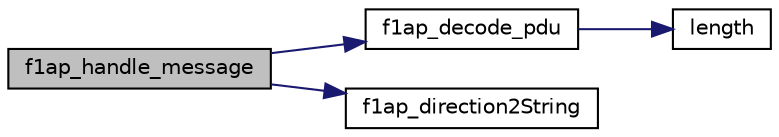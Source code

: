 digraph "f1ap_handle_message"
{
 // LATEX_PDF_SIZE
  edge [fontname="Helvetica",fontsize="10",labelfontname="Helvetica",labelfontsize="10"];
  node [fontname="Helvetica",fontsize="10",shape=record];
  rankdir="LR";
  Node1 [label="f1ap_handle_message",height=0.2,width=0.4,color="black", fillcolor="grey75", style="filled", fontcolor="black",tooltip=" "];
  Node1 -> Node2 [color="midnightblue",fontsize="10",style="solid",fontname="Helvetica"];
  Node2 [label="f1ap_decode_pdu",height=0.2,width=0.4,color="black", fillcolor="white", style="filled",URL="$f1ap__decoder_8c.html#a4096a7dd68f922a61cd209e11fc0cee4",tooltip=" "];
  Node2 -> Node3 [color="midnightblue",fontsize="10",style="solid",fontname="Helvetica"];
  Node3 [label="length",height=0.2,width=0.4,color="black", fillcolor="white", style="filled",URL="$UTIL_2OMG_2common_8c.html#a587e0ad0d0cc2677421231a08c3a614b",tooltip="Helper function to return the length of a string."];
  Node1 -> Node4 [color="midnightblue",fontsize="10",style="solid",fontname="Helvetica"];
  Node4 [label="f1ap_direction2String",height=0.2,width=0.4,color="black", fillcolor="white", style="filled",URL="$f1ap__handlers_8c.html#a7dde6578b21721f881350a33b4416709",tooltip=" "];
}
